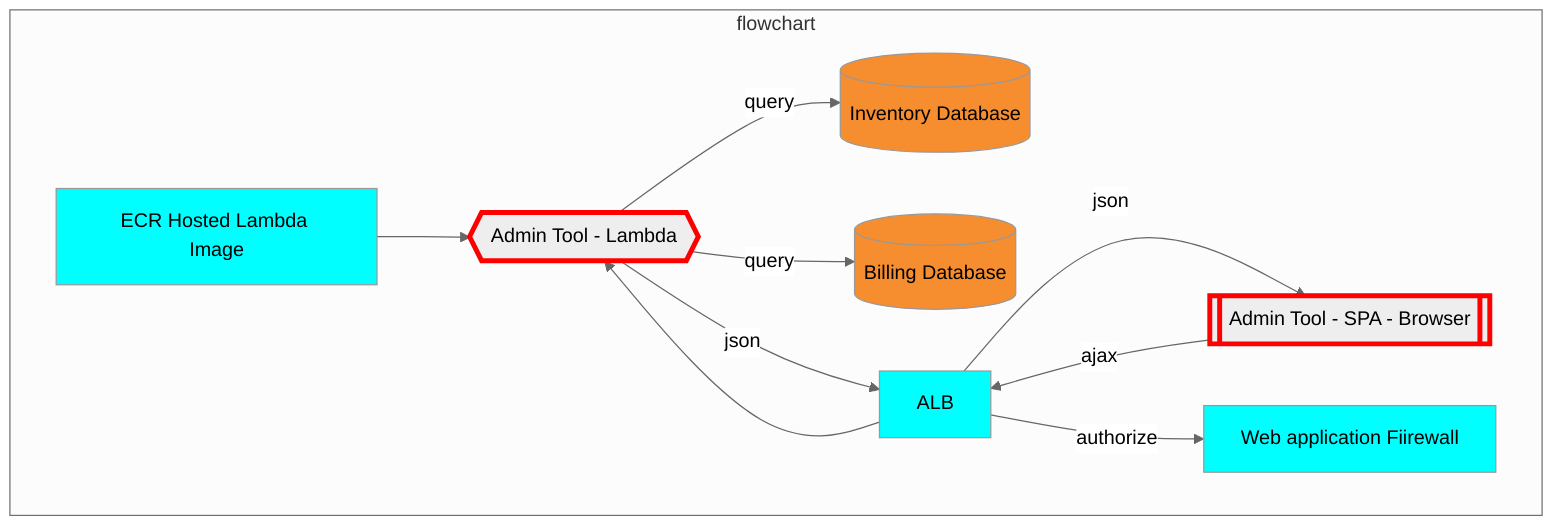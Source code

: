 %%{init: {'theme': 'neutral', 'securityLevel': 'loose'}}%%
graph TD
  RDSINV[(Inventory Database)]
  RDSBILL[(Billing Database)]
  ADMIN{{Admin Tool - Lambda}}
  click ADMIN href "https://github.com/CDLUC3/mrt-admin-lambda" "source code"
  ADMINWEB[[Admin Tool - SPA - Browser]]
  click ADMINWEB href "https://github.com/CDLUC3/mrt-admin-lambda" "source code"
  WAF[Web application Fiirewall]
  ECR[ECR Hosted Lambda Image]

  subgraph flowchart
    ADMIN --> |query| RDSBILL
    ADMIN --> |query| RDSINV
    ALB --> ADMIN
    ADMIN --> |json| ALB
    ADMINWEB --> |ajax| ALB
    ALB --> |json| ADMINWEB
    ALB --> |authorize| WAF
    ECR --> ADMIN
  end

  style RDSINV fill:#F68D2F
  style RDSBILL fill:#F68D2F
  style ADMIN stroke:red,stroke-width:4px
  style ADMINWEB stroke:red,stroke-width:4px
  style ALB fill:cyan
  style WAF fill:cyan
  style ECR fill:cyan